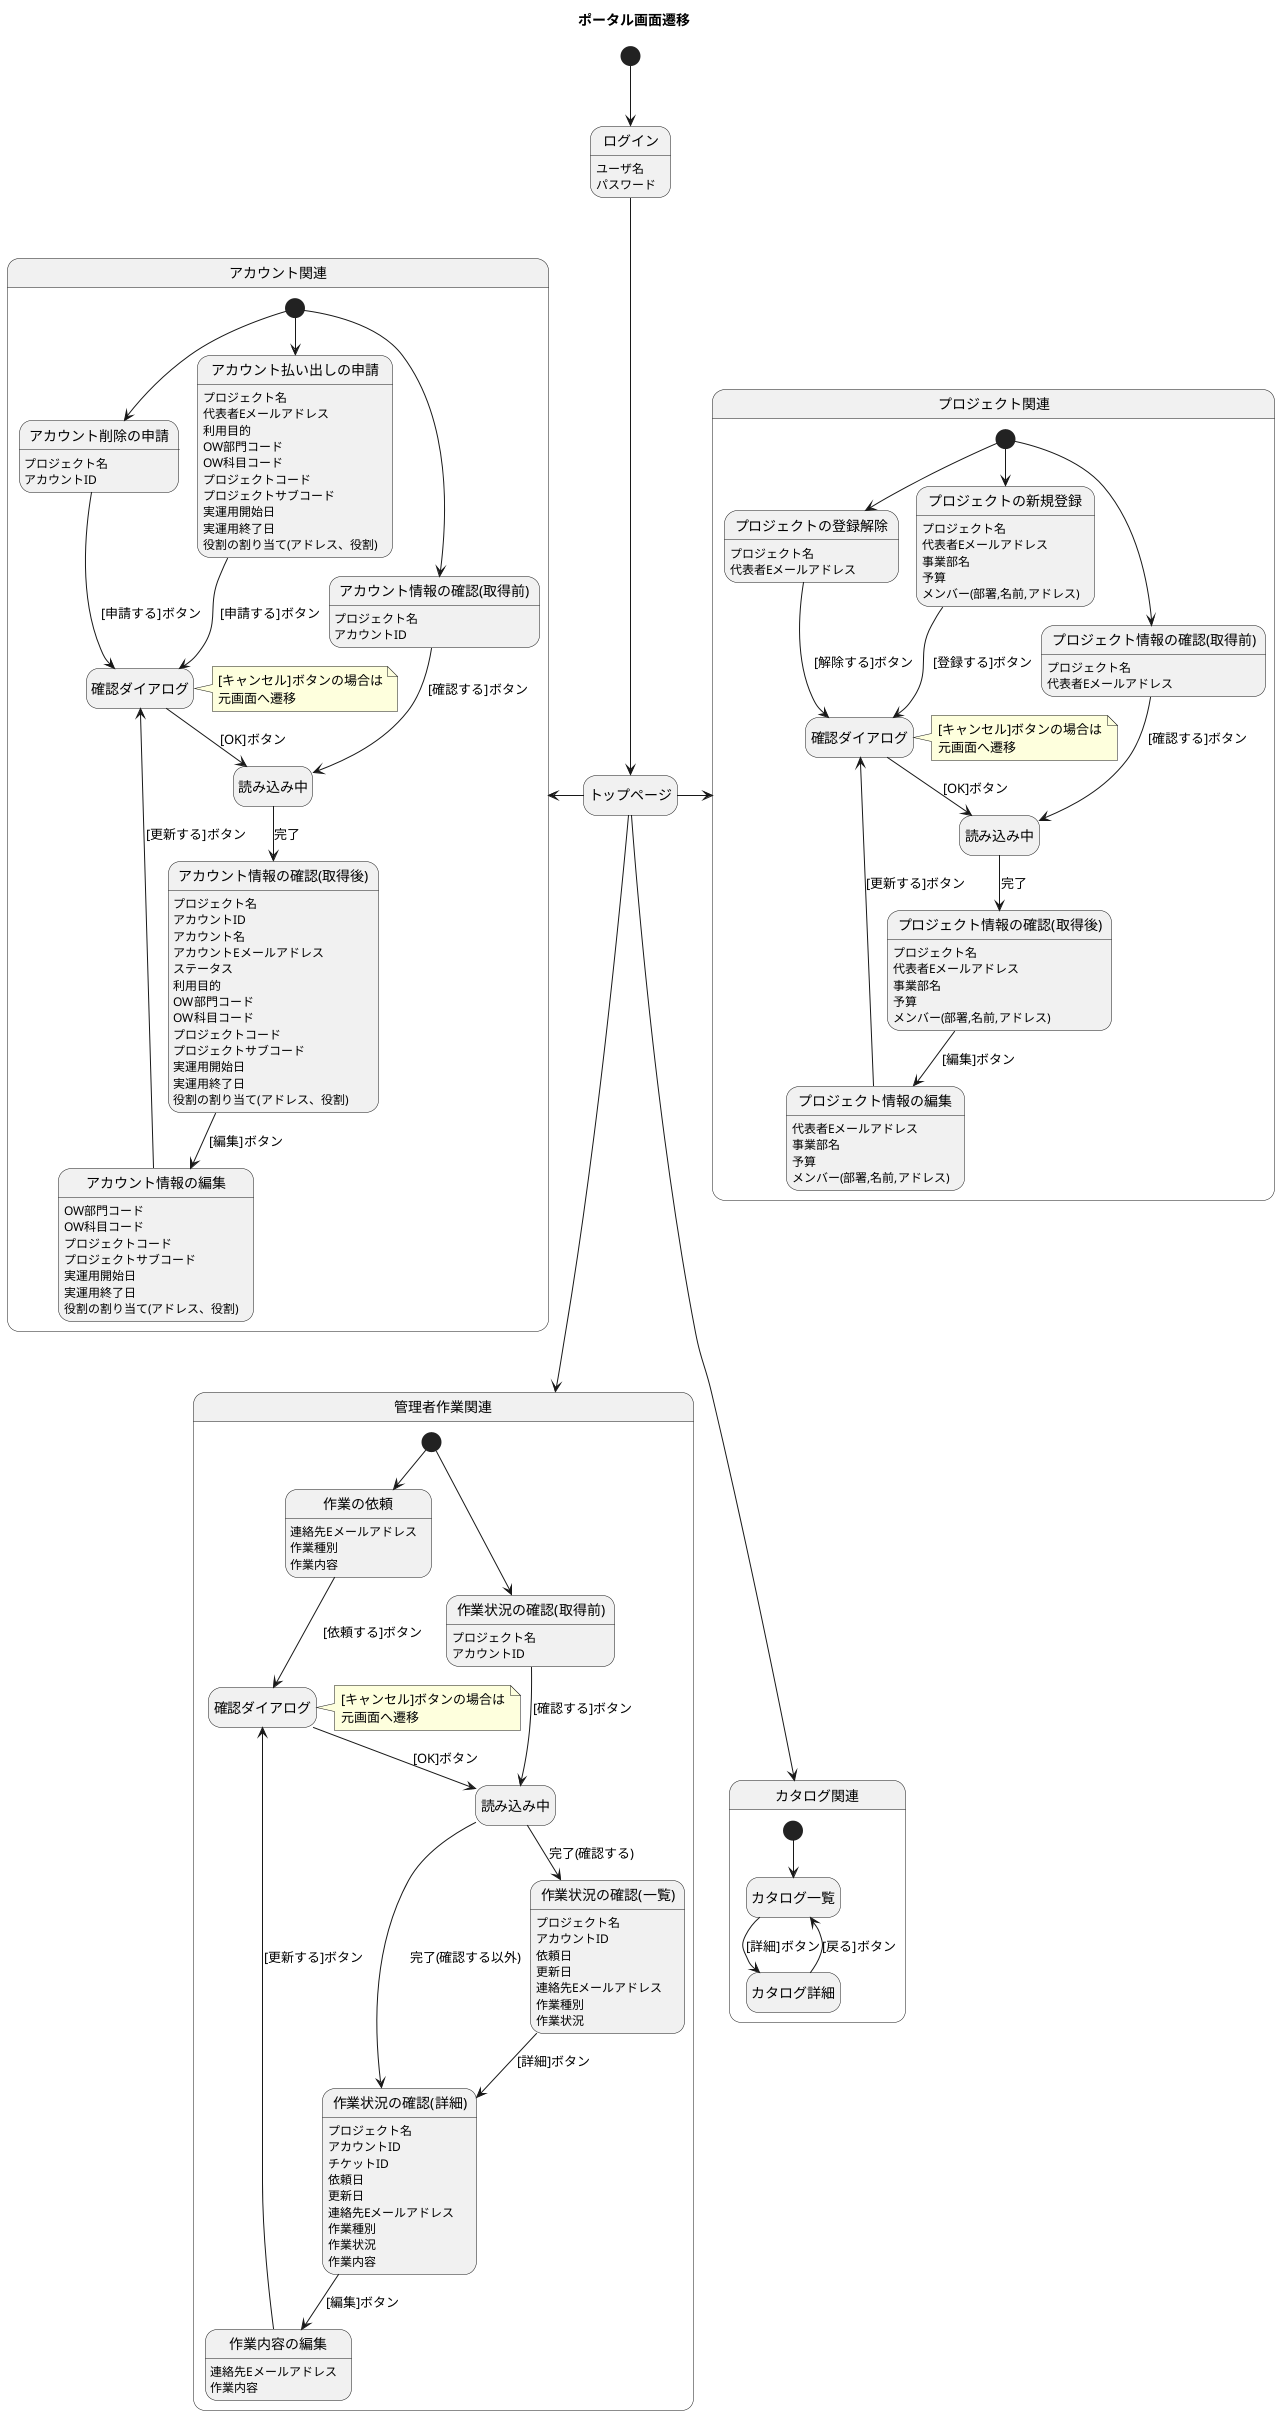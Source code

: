 @startuml
hide empty description
title ポータル画面遷移

state "ログイン" as login
	login: ユーザ名
	login: パスワード
state "トップページ" as top

[*] --> login
login --> top
top -right-> プロジェクト関連
top -left-> アカウント関連
top -down-> 管理者作業関連
top --> カタログ関連

state プロジェクト関連 {
	state "プロジェクトの新規登録" as pcreate
		pcreate: プロジェクト名
		pcreate: 代表者Eメールアドレス
		pcreate: 事業部名
		pcreate: 予算
		pcreate: メンバー(部署,名前,アドレス)
	state "プロジェクト情報の確認(取得前)" as pget
		pget: プロジェクト名
		pget: 代表者Eメールアドレス
	state "プロジェクト情報の確認(取得後)" as pget2
		pget2: プロジェクト名
		pget2: 代表者Eメールアドレス
		pget2: 事業部名
		pget2: 予算
		pget2: メンバー(部署,名前,アドレス)
	state "プロジェクト情報の編集" as pupdate
		pupdate: 代表者Eメールアドレス
		pupdate: 事業部名
		pupdate: 予算
		pupdate: メンバー(部署,名前,アドレス)		
	state "プロジェクトの登録解除" as pdelete
		pdelete: プロジェクト名
		pdelete: 代表者Eメールアドレス
	state "確認ダイアログ" as pconfirm
		note right of pconfirm : [キャンセル]ボタンの場合は\n元画面へ遷移
	state "読み込み中" as pload
	[*] --> pcreate
	[*] --> pget
	[*] --> pdelete
	pcreate --> pconfirm : [登録する]ボタン
	pget --> pload : [確認する]ボタン
	pget2 --> pupdate : [編集]ボタン
	pupdate --> pconfirm : [更新する]ボタン
	pdelete --> pconfirm : [解除する]ボタン
	pconfirm --> pload : [OK]ボタン
	pload --> pget2 : 完了
}

state アカウント関連 {
	state "アカウント払い出しの申請" as acreate
		acreate: プロジェクト名
		acreate: 代表者Eメールアドレス
		acreate: 利用目的
		acreate: OW部門コード
		acreate: OW科目コード
		acreate: プロジェクトコード
		acreate: プロジェクトサブコード
		acreate: 実運用開始日
		acreate: 実運用終了日
		acreate: 役割の割り当て(アドレス、役割)
	state "アカウント情報の確認(取得前)" as aget
		aget: プロジェクト名
		aget: アカウントID
	state "アカウント情報の確認(取得後)" as aget2
		aget2: プロジェクト名
		aget2: アカウントID
		aget2: アカウント名
		aget2: アカウントEメールアドレス
		aget2: ステータス
		aget2: 利用目的
		aget2: OW部門コード
		aget2: OW科目コード
		aget2: プロジェクトコード
		aget2: プロジェクトサブコード
		aget2: 実運用開始日
		aget2: 実運用終了日
		aget2: 役割の割り当て(アドレス、役割)
	state "アカウント情報の編集" as aupdate
		aupdate: OW部門コード
		aupdate: OW科目コード
		aupdate: プロジェクトコード
		aupdate: プロジェクトサブコード
		aupdate: 実運用開始日
		aupdate: 実運用終了日
		aupdate: 役割の割り当て(アドレス、役割)
	state "アカウント削除の申請" as adelete
		adelete: プロジェクト名
		adelete: アカウントID
	state "確認ダイアログ" as aconfirm
		note right of aconfirm : [キャンセル]ボタンの場合は\n元画面へ遷移
	state "読み込み中" as aload
	[*] --> acreate
	[*] --> aget
	[*] --> adelete
	acreate --> aconfirm : [申請する]ボタン
	aget --> aload : [確認する]ボタン
	aget2 --> aupdate : [編集]ボタン
	aupdate --> aconfirm : [更新する]ボタン
	adelete --> aconfirm : [申請する]ボタン
	aconfirm --> aload : [OK]ボタン
	aload --> aget2 : 完了
}

state 管理者作業関連 {
	state "作業の依頼" as tcreate
		tcreate: 連絡先Eメールアドレス
		tcreate: 作業種別
		tcreate: 作業内容
	state "作業状況の確認(取得前)" as tget
		tget: プロジェクト名
		tget: アカウントID	
	state "作業状況の確認(一覧)" as tget2
		tget2: プロジェクト名
		tget2: アカウントID	
		tget2: 依頼日
		tget2: 更新日
		tget2: 連絡先Eメールアドレス
		tget2: 作業種別
		tget2: 作業状況
	state "作業状況の確認(詳細)" as tget3
		tget3: プロジェクト名
		tget3: アカウントID	
		tget3: チケットID	
		tget3: 依頼日
		tget3: 更新日
		tget3: 連絡先Eメールアドレス
		tget3: 作業種別
		tget3: 作業状況
		tget3: 作業内容
	state "作業内容の編集" as tupdate
		tupdate: 連絡先Eメールアドレス
		tupdate: 作業内容
	state "確認ダイアログ" as tconfirm
		note right of tconfirm : [キャンセル]ボタンの場合は\n元画面へ遷移
	state "読み込み中" as tload
	[*] --> tcreate
	[*] --> tget
	tcreate --> tconfirm : [依頼する]ボタン
	tget --> tload : [確認する]ボタン
	tload --> tget2 : 完了(確認する)
	tget2 --> tget3 : [詳細]ボタン
	tget3 --> tupdate : [編集]ボタン
	tupdate --> tconfirm : [更新する]ボタン
	tconfirm --> tload : [OK]ボタン
	tload --> tget3 : 完了(確認する以外)
}

state カタログ関連 {
	state "カタログ一覧" as list
	state "カタログ詳細" as detail
	[*] --> list
	list --> detail : [詳細]ボタン
	detail --> list : [戻る]ボタン
}
@enduml
